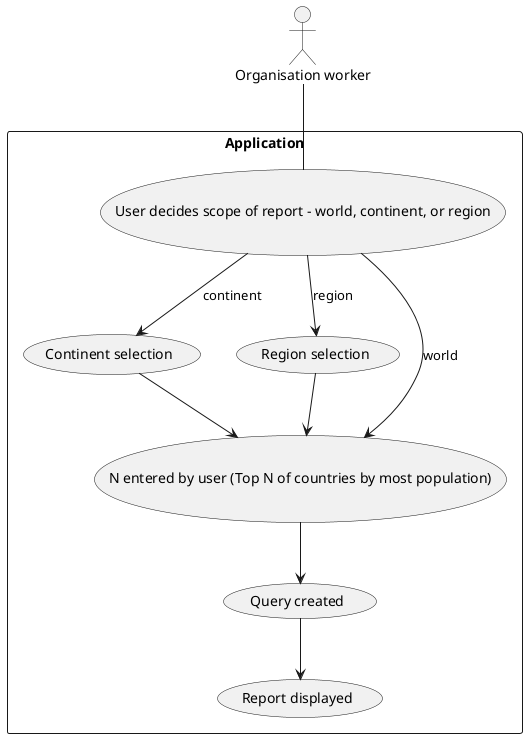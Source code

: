 @startuml
'https://plantuml.com/use-case-diagram

actor user as "Organisation worker"

rectangle "Application" {
    usecase scope as "User decides scope of report - world, continent, or region"
    usecase continent as "Continent selection"
    usecase region as "Region selection"
    usecase getN as "N entered by user (Top N of countries by most population)"
    usecase query as "Query created"
    usecase report as "Report displayed"
}

user -- scope
scope --> getN : world
scope --> continent : continent
continent --> getN
scope --> region : region
region --> getN
getN --> query
query --> report


@enduml